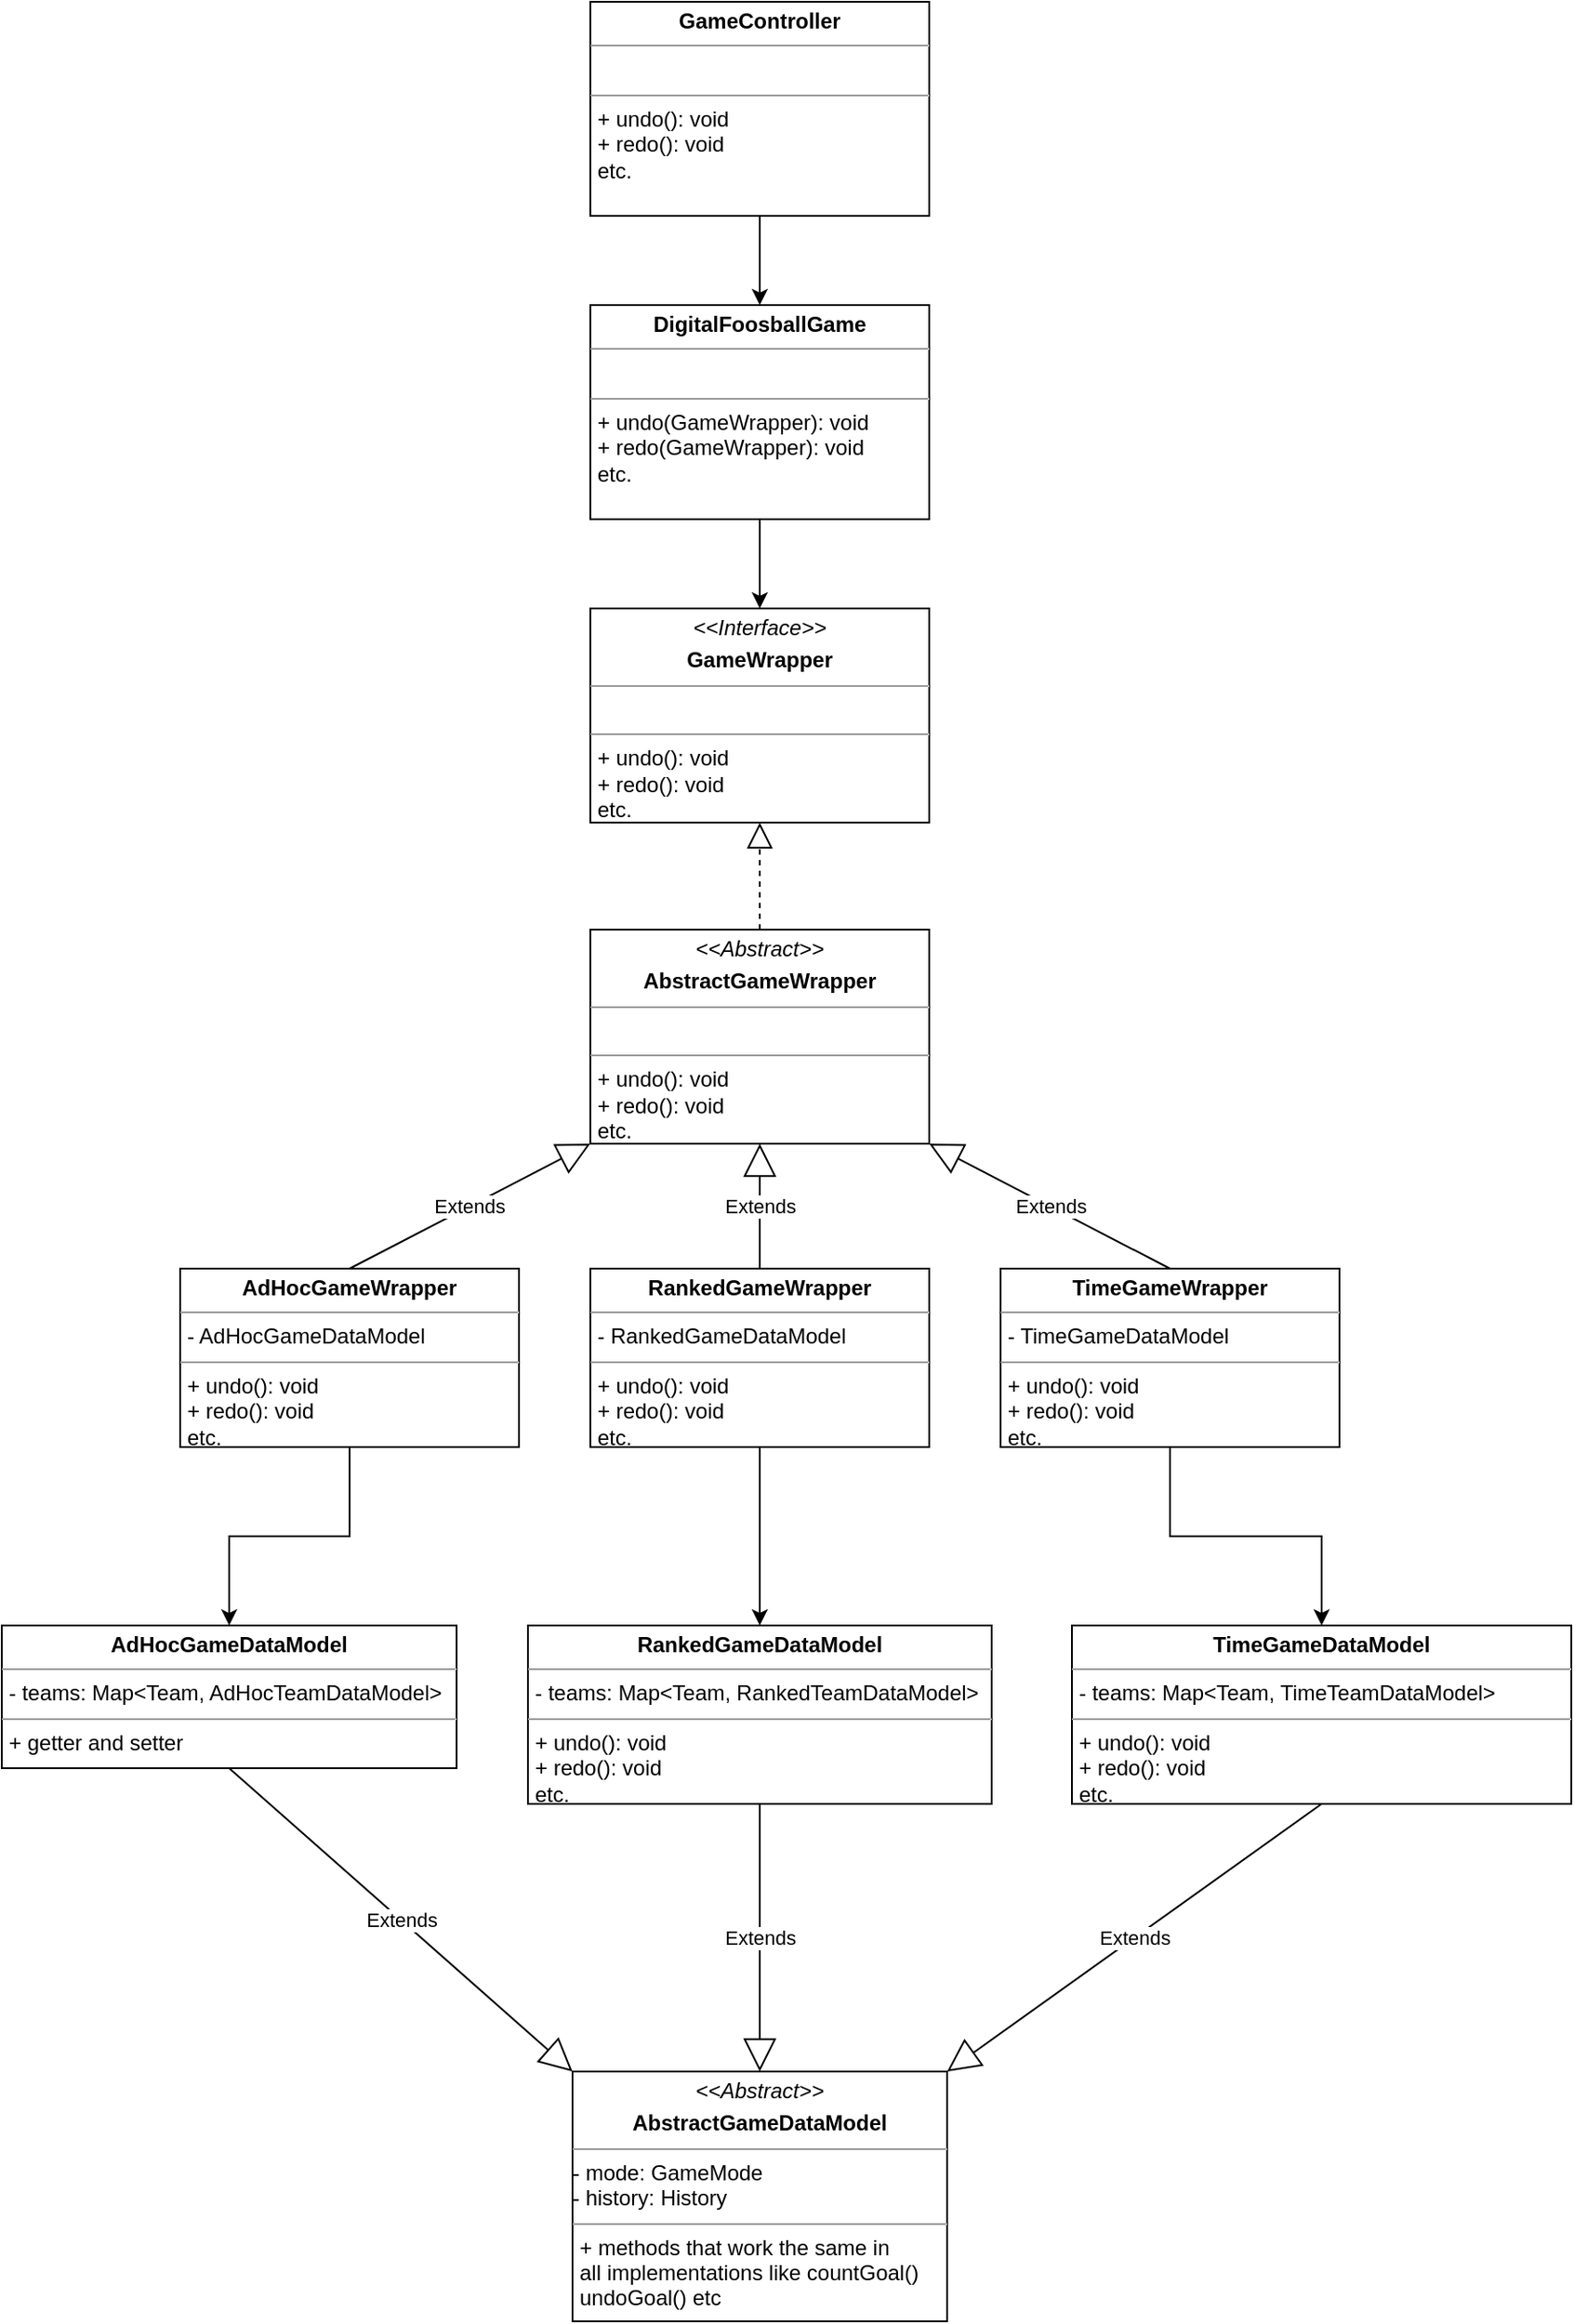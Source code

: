 <mxfile version="13.4.1" type="device"><diagram id="AXaOzmGOiDfyv1Ecy05c" name="Page-1"><mxGraphModel dx="1186" dy="5368" grid="1" gridSize="10" guides="1" tooltips="1" connect="1" arrows="1" fold="1" page="1" pageScale="1" pageWidth="3300" pageHeight="4681" math="0" shadow="0"><root><mxCell id="0"/><mxCell id="1" parent="0"/><mxCell id="sU69llK8qymcNloVUm-E-5" value="" style="edgeStyle=orthogonalEdgeStyle;rounded=0;orthogonalLoop=1;jettySize=auto;html=1;" edge="1" parent="1" source="sU69llK8qymcNloVUm-E-4" target="sU69llK8qymcNloVUm-E-1"><mxGeometry relative="1" as="geometry"/></mxCell><mxCell id="sU69llK8qymcNloVUm-E-19" value="" style="edgeStyle=orthogonalEdgeStyle;rounded=0;orthogonalLoop=1;jettySize=auto;html=1;entryX=0.5;entryY=0;entryDx=0;entryDy=0;" edge="1" parent="1" source="sU69llK8qymcNloVUm-E-1" target="sU69llK8qymcNloVUm-E-20"><mxGeometry relative="1" as="geometry"><mxPoint x="635" y="300" as="targetPoint"/></mxGeometry></mxCell><mxCell id="sU69llK8qymcNloVUm-E-1" value="&lt;p style=&quot;margin: 0px ; margin-top: 4px ; text-align: center&quot;&gt;&lt;b&gt;DigitalFoosballGame&lt;/b&gt;&lt;br&gt;&lt;/p&gt;&lt;hr size=&quot;1&quot;&gt;&lt;p style=&quot;margin: 0px ; margin-left: 4px&quot;&gt;&lt;br&gt;&lt;/p&gt;&lt;hr size=&quot;1&quot;&gt;&lt;p style=&quot;margin: 0px ; margin-left: 4px&quot;&gt;+ undo(GameWrapper): void&lt;/p&gt;&lt;p style=&quot;margin: 0px ; margin-left: 4px&quot;&gt;+ redo(GameWrapper): void&lt;/p&gt;&lt;p style=&quot;margin: 0px ; margin-left: 4px&quot;&gt;etc.&lt;/p&gt;" style="verticalAlign=top;align=left;overflow=fill;fontSize=12;fontFamily=Helvetica;html=1;" vertex="1" parent="1"><mxGeometry x="540" y="100" width="190" height="120" as="geometry"/></mxCell><mxCell id="sU69llK8qymcNloVUm-E-6" value="&lt;p style=&quot;margin: 0px ; margin-top: 4px ; text-align: center&quot;&gt;&lt;i&gt;&amp;lt;&amp;lt;Abstract&amp;gt;&amp;gt;&lt;/i&gt;&lt;/p&gt;&lt;p style=&quot;margin: 0px ; margin-top: 4px ; text-align: center&quot;&gt;&lt;b&gt;AbstractGameWrapper&lt;/b&gt;&lt;/p&gt;&lt;hr size=&quot;1&quot;&gt;&lt;p style=&quot;margin: 0px ; margin-left: 4px&quot;&gt;&lt;br&gt;&lt;/p&gt;&lt;hr size=&quot;1&quot;&gt;&lt;p style=&quot;margin: 0px ; margin-left: 4px&quot;&gt;+ undo(): void&lt;/p&gt;&lt;p style=&quot;margin: 0px ; margin-left: 4px&quot;&gt;+ redo(): void&lt;/p&gt;&lt;p style=&quot;margin: 0px ; margin-left: 4px&quot;&gt;etc.&lt;/p&gt;" style="verticalAlign=top;align=left;overflow=fill;fontSize=12;fontFamily=Helvetica;html=1;" vertex="1" parent="1"><mxGeometry x="540" y="450" width="190" height="120" as="geometry"/></mxCell><mxCell id="sU69llK8qymcNloVUm-E-4" value="&lt;p style=&quot;margin: 0px ; margin-top: 4px ; text-align: center&quot;&gt;&lt;b&gt;GameController&lt;/b&gt;&lt;/p&gt;&lt;hr size=&quot;1&quot;&gt;&lt;p style=&quot;margin: 0px ; margin-left: 4px&quot;&gt;&lt;br&gt;&lt;/p&gt;&lt;hr size=&quot;1&quot;&gt;&lt;p style=&quot;margin: 0px ; margin-left: 4px&quot;&gt;+ undo(): void&lt;/p&gt;&lt;p style=&quot;margin: 0px ; margin-left: 4px&quot;&gt;+ redo(): void&lt;/p&gt;&lt;p style=&quot;margin: 0px ; margin-left: 4px&quot;&gt;etc.&lt;/p&gt;" style="verticalAlign=top;align=left;overflow=fill;fontSize=12;fontFamily=Helvetica;html=1;" vertex="1" parent="1"><mxGeometry x="540" y="-70" width="190" height="120" as="geometry"/></mxCell><mxCell id="sU69llK8qymcNloVUm-E-15" value="" style="edgeStyle=orthogonalEdgeStyle;rounded=0;orthogonalLoop=1;jettySize=auto;html=1;" edge="1" parent="1" source="sU69llK8qymcNloVUm-E-9" target="sU69llK8qymcNloVUm-E-14"><mxGeometry relative="1" as="geometry"/></mxCell><mxCell id="sU69llK8qymcNloVUm-E-9" value="&lt;p style=&quot;margin: 0px ; margin-top: 4px ; text-align: center&quot;&gt;&lt;b&gt;AdHocGameWrapper&lt;/b&gt;&lt;/p&gt;&lt;hr size=&quot;1&quot;&gt;&lt;p style=&quot;margin: 0px ; margin-left: 4px&quot;&gt;- AdHocGameDataModel&lt;/p&gt;&lt;hr size=&quot;1&quot;&gt;&lt;p style=&quot;margin: 0px ; margin-left: 4px&quot;&gt;+ undo(): void&lt;/p&gt;&lt;p style=&quot;margin: 0px ; margin-left: 4px&quot;&gt;+ redo(): void&lt;/p&gt;&lt;p style=&quot;margin: 0px ; margin-left: 4px&quot;&gt;etc.&lt;/p&gt;" style="verticalAlign=top;align=left;overflow=fill;fontSize=12;fontFamily=Helvetica;html=1;" vertex="1" parent="1"><mxGeometry x="310" y="640" width="190" height="100" as="geometry"/></mxCell><mxCell id="sU69llK8qymcNloVUm-E-14" value="&lt;p style=&quot;margin: 0px ; margin-top: 4px ; text-align: center&quot;&gt;&lt;b&gt;AdHocGameDataModel&lt;/b&gt;&lt;/p&gt;&lt;hr size=&quot;1&quot;&gt;&lt;p style=&quot;margin: 0px ; margin-left: 4px&quot;&gt;- teams: Map&amp;lt;Team, AdHocTeamDataModel&amp;gt;&lt;/p&gt;&lt;hr size=&quot;1&quot;&gt;&lt;p style=&quot;margin: 0px ; margin-left: 4px&quot;&gt;+ getter and setter&lt;/p&gt;" style="verticalAlign=top;align=left;overflow=fill;fontSize=12;fontFamily=Helvetica;html=1;" vertex="1" parent="1"><mxGeometry x="210" y="840" width="255" height="80" as="geometry"/></mxCell><mxCell id="sU69llK8qymcNloVUm-E-17" value="" style="edgeStyle=orthogonalEdgeStyle;rounded=0;orthogonalLoop=1;jettySize=auto;html=1;" edge="1" parent="1" source="sU69llK8qymcNloVUm-E-10" target="sU69llK8qymcNloVUm-E-16"><mxGeometry relative="1" as="geometry"/></mxCell><mxCell id="sU69llK8qymcNloVUm-E-10" value="&lt;p style=&quot;margin: 0px ; margin-top: 4px ; text-align: center&quot;&gt;&lt;b&gt;RankedGameWrapper&lt;/b&gt;&lt;/p&gt;&lt;hr size=&quot;1&quot;&gt;&lt;p style=&quot;margin: 0px ; margin-left: 4px&quot;&gt;- RankedGameDataModel&lt;/p&gt;&lt;hr size=&quot;1&quot;&gt;&lt;p style=&quot;margin: 0px ; margin-left: 4px&quot;&gt;+ undo(): void&lt;/p&gt;&lt;p style=&quot;margin: 0px ; margin-left: 4px&quot;&gt;+ redo(): void&lt;/p&gt;&lt;p style=&quot;margin: 0px ; margin-left: 4px&quot;&gt;etc.&lt;/p&gt;" style="verticalAlign=top;align=left;overflow=fill;fontSize=12;fontFamily=Helvetica;html=1;" vertex="1" parent="1"><mxGeometry x="540" y="640" width="190" height="100" as="geometry"/></mxCell><mxCell id="sU69llK8qymcNloVUm-E-16" value="&lt;p style=&quot;margin: 0px ; margin-top: 4px ; text-align: center&quot;&gt;&lt;b&gt;RankedGameDataModel&lt;/b&gt;&lt;/p&gt;&lt;hr size=&quot;1&quot;&gt;&lt;p style=&quot;margin: 0px ; margin-left: 4px&quot;&gt;-&amp;nbsp;&lt;span&gt;teams: Map&amp;lt;Team, RankedTeamDataModel&amp;gt;&lt;/span&gt;&lt;/p&gt;&lt;hr size=&quot;1&quot;&gt;&lt;p style=&quot;margin: 0px ; margin-left: 4px&quot;&gt;+ undo(): void&lt;/p&gt;&lt;p style=&quot;margin: 0px ; margin-left: 4px&quot;&gt;+ redo(): void&lt;/p&gt;&lt;p style=&quot;margin: 0px ; margin-left: 4px&quot;&gt;etc.&lt;/p&gt;" style="verticalAlign=top;align=left;overflow=fill;fontSize=12;fontFamily=Helvetica;html=1;" vertex="1" parent="1"><mxGeometry x="505" y="840" width="260" height="100" as="geometry"/></mxCell><mxCell id="sU69llK8qymcNloVUm-E-12" value="&lt;p style=&quot;margin: 0px ; margin-top: 4px ; text-align: center&quot;&gt;&lt;b&gt;TimeGameWrapper&lt;/b&gt;&lt;/p&gt;&lt;hr size=&quot;1&quot;&gt;&lt;p style=&quot;margin: 0px ; margin-left: 4px&quot;&gt;- TimeGameDataModel&lt;/p&gt;&lt;hr size=&quot;1&quot;&gt;&lt;p style=&quot;margin: 0px ; margin-left: 4px&quot;&gt;+ undo(): void&lt;/p&gt;&lt;p style=&quot;margin: 0px ; margin-left: 4px&quot;&gt;+ redo(): void&lt;/p&gt;&lt;p style=&quot;margin: 0px ; margin-left: 4px&quot;&gt;etc.&lt;/p&gt;" style="verticalAlign=top;align=left;overflow=fill;fontSize=12;fontFamily=Helvetica;html=1;" vertex="1" parent="1"><mxGeometry x="770" y="640" width="190" height="100" as="geometry"/></mxCell><mxCell id="sU69llK8qymcNloVUm-E-20" value="&lt;p style=&quot;margin: 0px ; margin-top: 4px ; text-align: center&quot;&gt;&lt;i&gt;&amp;lt;&amp;lt;Interface&amp;gt;&amp;gt;&lt;/i&gt;&lt;/p&gt;&lt;p style=&quot;margin: 0px ; margin-top: 4px ; text-align: center&quot;&gt;&lt;b&gt;GameWrapper&lt;/b&gt;&lt;/p&gt;&lt;hr size=&quot;1&quot;&gt;&lt;p style=&quot;margin: 0px ; margin-left: 4px&quot;&gt;&lt;br&gt;&lt;/p&gt;&lt;hr size=&quot;1&quot;&gt;&lt;p style=&quot;margin: 0px ; margin-left: 4px&quot;&gt;+ undo(): void&lt;/p&gt;&lt;p style=&quot;margin: 0px ; margin-left: 4px&quot;&gt;+ redo(): void&lt;/p&gt;&lt;p style=&quot;margin: 0px ; margin-left: 4px&quot;&gt;etc.&lt;/p&gt;" style="verticalAlign=top;align=left;overflow=fill;fontSize=12;fontFamily=Helvetica;html=1;" vertex="1" parent="1"><mxGeometry x="540" y="270" width="190" height="120" as="geometry"/></mxCell><mxCell id="sU69llK8qymcNloVUm-E-21" value="" style="endArrow=block;dashed=1;endFill=0;endSize=12;html=1;exitX=0.5;exitY=0;exitDx=0;exitDy=0;entryX=0.5;entryY=1;entryDx=0;entryDy=0;" edge="1" parent="1" source="sU69llK8qymcNloVUm-E-6" target="sU69llK8qymcNloVUm-E-20"><mxGeometry width="160" relative="1" as="geometry"><mxPoint x="645" y="650" as="sourcePoint"/><mxPoint x="645" y="580" as="targetPoint"/></mxGeometry></mxCell><mxCell id="sU69llK8qymcNloVUm-E-22" value="Extends" style="endArrow=block;endSize=16;endFill=0;html=1;exitX=0.5;exitY=0;exitDx=0;exitDy=0;entryX=0;entryY=1;entryDx=0;entryDy=0;" edge="1" parent="1" source="sU69llK8qymcNloVUm-E-9" target="sU69llK8qymcNloVUm-E-6"><mxGeometry width="160" relative="1" as="geometry"><mxPoint x="510" y="700" as="sourcePoint"/><mxPoint x="670" y="700" as="targetPoint"/></mxGeometry></mxCell><mxCell id="sU69llK8qymcNloVUm-E-24" value="Extends" style="endArrow=block;endSize=16;endFill=0;html=1;exitX=0.5;exitY=0;exitDx=0;exitDy=0;entryX=0.5;entryY=1;entryDx=0;entryDy=0;" edge="1" parent="1" source="sU69llK8qymcNloVUm-E-10" target="sU69llK8qymcNloVUm-E-6"><mxGeometry width="160" relative="1" as="geometry"><mxPoint x="415" y="650" as="sourcePoint"/><mxPoint x="550" y="580" as="targetPoint"/></mxGeometry></mxCell><mxCell id="sU69llK8qymcNloVUm-E-25" value="Extends" style="endArrow=block;endSize=16;endFill=0;html=1;exitX=0.5;exitY=0;exitDx=0;exitDy=0;entryX=1;entryY=1;entryDx=0;entryDy=0;" edge="1" parent="1" source="sU69llK8qymcNloVUm-E-12" target="sU69llK8qymcNloVUm-E-6"><mxGeometry width="160" relative="1" as="geometry"><mxPoint x="645" y="650" as="sourcePoint"/><mxPoint x="645" y="580" as="targetPoint"/></mxGeometry></mxCell><mxCell id="sU69llK8qymcNloVUm-E-27" value="" style="edgeStyle=orthogonalEdgeStyle;rounded=0;orthogonalLoop=1;jettySize=auto;html=1;" edge="1" parent="1" source="sU69llK8qymcNloVUm-E-12" target="sU69llK8qymcNloVUm-E-26"><mxGeometry relative="1" as="geometry"/></mxCell><mxCell id="sU69llK8qymcNloVUm-E-26" value="&lt;p style=&quot;margin: 0px ; margin-top: 4px ; text-align: center&quot;&gt;&lt;b&gt;TimeGameDataModel&lt;/b&gt;&lt;/p&gt;&lt;hr size=&quot;1&quot;&gt;&lt;p style=&quot;margin: 0px 0px 0px 4px&quot;&gt;-&amp;nbsp;teams: Map&amp;lt;Team, TimeTeamDataModel&amp;gt;&lt;/p&gt;&lt;hr size=&quot;1&quot;&gt;&lt;p style=&quot;margin: 0px ; margin-left: 4px&quot;&gt;+ undo(): void&lt;/p&gt;&lt;p style=&quot;margin: 0px ; margin-left: 4px&quot;&gt;+ redo(): void&lt;/p&gt;&lt;p style=&quot;margin: 0px ; margin-left: 4px&quot;&gt;etc.&lt;/p&gt;" style="verticalAlign=top;align=left;overflow=fill;fontSize=12;fontFamily=Helvetica;html=1;" vertex="1" parent="1"><mxGeometry x="810" y="840" width="280" height="100" as="geometry"/></mxCell><mxCell id="sU69llK8qymcNloVUm-E-28" value="Extends" style="endArrow=block;endSize=16;endFill=0;html=1;exitX=0.5;exitY=1;exitDx=0;exitDy=0;entryX=0;entryY=0;entryDx=0;entryDy=0;" edge="1" parent="1" source="sU69llK8qymcNloVUm-E-14" target="sU69llK8qymcNloVUm-E-29"><mxGeometry width="160" relative="1" as="geometry"><mxPoint x="350" y="1070" as="sourcePoint"/><mxPoint x="485" y="1000" as="targetPoint"/></mxGeometry></mxCell><mxCell id="sU69llK8qymcNloVUm-E-29" value="&lt;p style=&quot;margin: 0px ; margin-top: 4px ; text-align: center&quot;&gt;&lt;i&gt;&amp;lt;&amp;lt;Abstract&amp;gt;&amp;gt;&lt;/i&gt;&lt;/p&gt;&lt;p style=&quot;margin: 0px ; margin-top: 4px ; text-align: center&quot;&gt;&lt;b&gt;AbstractGameDataModel&lt;/b&gt;&lt;/p&gt;&lt;hr size=&quot;1&quot;&gt;&lt;p style=&quot;margin: 0px ; margin-left: 4px&quot;&gt;&lt;/p&gt;- mode: GameMode&lt;br&gt;- history: History&lt;br&gt;&lt;hr size=&quot;1&quot;&gt;&lt;p style=&quot;margin: 0px ; margin-left: 4px&quot;&gt;+ methods that work the same in&amp;nbsp;&lt;/p&gt;&lt;p style=&quot;margin: 0px ; margin-left: 4px&quot;&gt;all implementations like countGoal()&lt;/p&gt;&lt;p style=&quot;margin: 0px ; margin-left: 4px&quot;&gt;undoGoal() etc&lt;/p&gt;" style="verticalAlign=top;align=left;overflow=fill;fontSize=12;fontFamily=Helvetica;html=1;" vertex="1" parent="1"><mxGeometry x="530" y="1090" width="210" height="140" as="geometry"/></mxCell><mxCell id="sU69llK8qymcNloVUm-E-30" value="Extends" style="endArrow=block;endSize=16;endFill=0;html=1;exitX=0.5;exitY=1;exitDx=0;exitDy=0;entryX=0.5;entryY=0;entryDx=0;entryDy=0;" edge="1" parent="1" source="sU69llK8qymcNloVUm-E-16" target="sU69llK8qymcNloVUm-E-29"><mxGeometry width="160" relative="1" as="geometry"><mxPoint x="347.5" y="970" as="sourcePoint"/><mxPoint x="550" y="1100" as="targetPoint"/></mxGeometry></mxCell><mxCell id="sU69llK8qymcNloVUm-E-31" value="Extends" style="endArrow=block;endSize=16;endFill=0;html=1;exitX=0.5;exitY=1;exitDx=0;exitDy=0;entryX=1;entryY=0;entryDx=0;entryDy=0;" edge="1" parent="1" source="sU69llK8qymcNloVUm-E-26" target="sU69llK8qymcNloVUm-E-29"><mxGeometry width="160" relative="1" as="geometry"><mxPoint x="645" y="970" as="sourcePoint"/><mxPoint x="645" y="1100" as="targetPoint"/></mxGeometry></mxCell></root></mxGraphModel></diagram></mxfile>